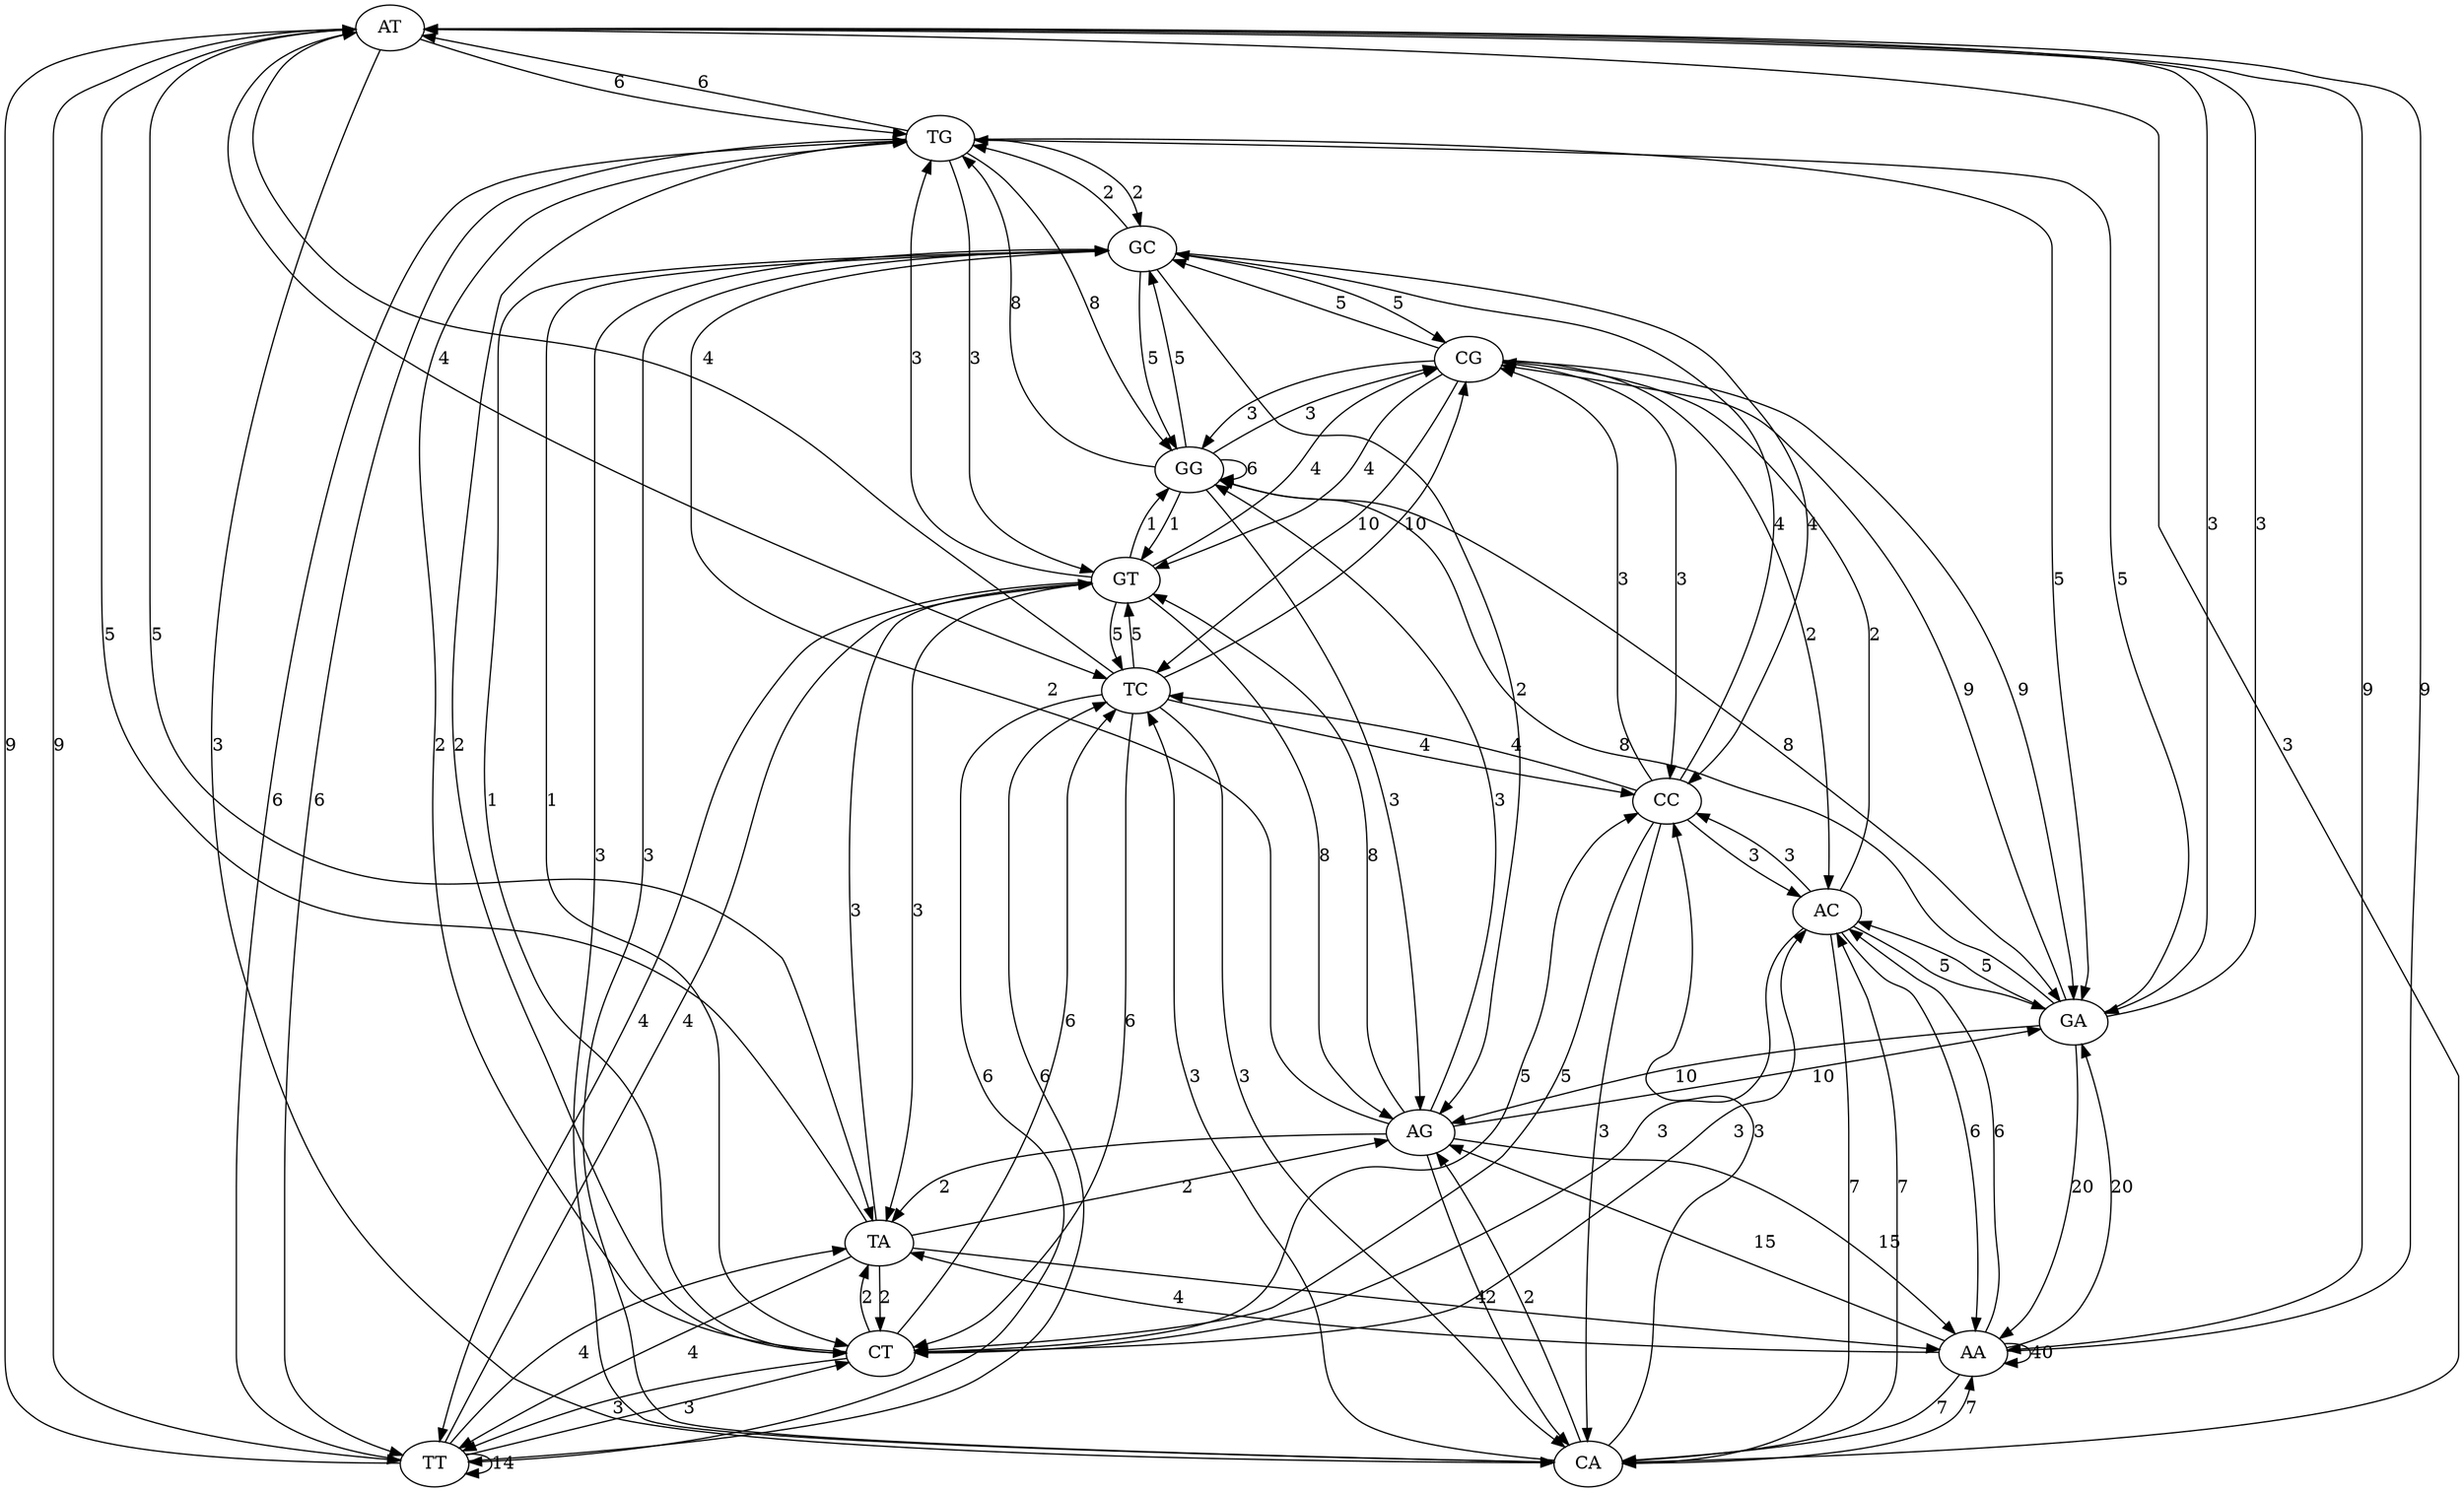 digraph G {
AT [label=AT];
TG [label=TG];
GG [label=GG];
GA [label=GA];
AA [label=AA];
AC [label=AC];
CA [label=CA];
AG [label=AG];
GT [label=GT];
TA [label=TA];
TT [label=TT];
TC [label=TC];
CT [label=CT];
CC [label=CC];
CG [label=CG];
GC [label=GC];
TG->AT  [label=6];
AT->TG  [label=6];
GG->TG  [label=8];
TG->GG  [label=8];
GA->GG  [label=8];
GG->GA  [label=8];
AA->GA  [label=20];
GA->AA  [label=20];
AC->AA  [label=6];
AA->AC  [label=6];
CA->AC  [label=7];
AC->CA  [label=7];
AA->CA  [label=7];
CA->AA  [label=7];
AG->AA  [label=15];
AA->AG  [label=15];
GT->AG  [label=8];
AG->GT  [label=8];
TA->GT  [label=3];
GT->TA  [label=3];
AT->TA  [label=5];
TA->AT  [label=5];
TT->AT  [label=9];
AT->TT  [label=9];
TT->TT  [label=14];
TC->TT  [label=6];
TT->TC  [label=6];
CA->TC  [label=3];
TC->CA  [label=3];
AG->TA  [label=2];
TA->AG  [label=2];
GA->AG  [label=10];
AG->GA  [label=10];
CT->AC  [label=3];
AC->CT  [label=3];
TT->CT  [label=3];
CT->TT  [label=3];
CC->TC  [label=4];
TC->CC  [label=4];
CT->CC  [label=5];
CC->CT  [label=5];
TG->CT  [label=2];
CT->TG  [label=2];
GA->TG  [label=5];
TG->GA  [label=5];
AT->AA  [label=9];
AA->AT  [label=9];
GG->GG  [label=6];
CC->AC  [label=3];
AC->CC  [label=3];
CG->CC  [label=3];
CC->CG  [label=3];
GA->CG  [label=9];
CG->GA  [label=9];
AA->AA  [label=40];
TC->CT  [label=6];
CT->TC  [label=6];
GG->AG  [label=3];
AG->GG  [label=3];
AC->GA  [label=5];
GA->AC  [label=5];
CG->AC  [label=2];
AC->CG  [label=2];
GC->CG  [label=5];
CG->GC  [label=5];
GC->GG  [label=5];
GG->GC  [label=5];
CT->GC  [label=1];
GC->CT  [label=1];
TA->CT  [label=2];
CT->TA  [label=2];
CG->TC  [label=10];
TC->CG  [label=10];
CC->GC  [label=4];
GC->CC  [label=4];
CA->CC  [label=3];
CC->CA  [label=3];
TT->GT  [label=4];
GT->TT  [label=4];
TG->TT  [label=6];
TT->TG  [label=6];
GT->CG  [label=4];
CG->GT  [label=4];
TA->TT  [label=4];
TT->TA  [label=4];
AA->TA  [label=4];
TA->AA  [label=4];
TC->AT  [label=4];
AT->TC  [label=4];
TC->GT  [label=5];
GT->TC  [label=5];
GC->TG  [label=2];
TG->GC  [label=2];
AG->CA  [label=2];
CA->AG  [label=2];
AT->CA  [label=3];
CA->AT  [label=3];
GC->AG  [label=2];
AG->GC  [label=2];
CA->GC  [label=3];
GC->CA  [label=3];
AT->GA  [label=3];
GA->AT  [label=3];
GT->TG  [label=3];
TG->GT  [label=3];
GG->CG  [label=3];
CG->GG  [label=3];
GT->GG  [label=1];
GG->GT  [label=1];
}
